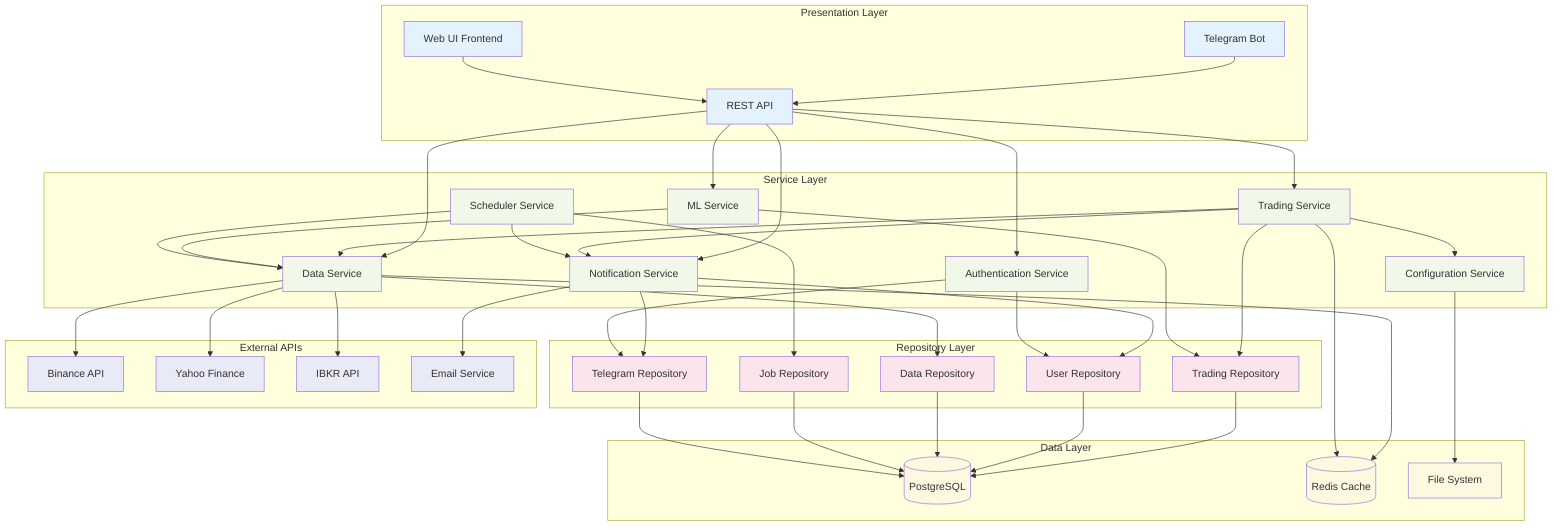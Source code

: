 graph TB
    subgraph "Presentation Layer"
        TG_BOT[Telegram Bot]
        WEB_UI[Web UI Frontend]
        REST_API[REST API]
    end
    
    subgraph "Service Layer"
        TRADE_SVC[Trading Service]
        DATA_SVC[Data Service]
        ML_SVC[ML Service]
        NOTIF_SVC[Notification Service]
        SCHED_SVC[Scheduler Service]
        CONFIG_SVC[Configuration Service]
        AUTH_SVC[Authentication Service]
    end
    
    subgraph "Repository Layer"
        TRADE_REPO[Trading Repository]
        USER_REPO[User Repository]
        DATA_REPO[Data Repository]
        JOB_REPO[Job Repository]
        TG_REPO[Telegram Repository]
    end
    
    subgraph "Data Layer"
        POSTGRES[(PostgreSQL)]
        REDIS[(Redis Cache)]
        FILES[File System]
    end
    
    subgraph "External APIs"
        BINANCE_API[Binance API]
        YAHOO_API[Yahoo Finance]
        IBKR_API[IBKR API]
        EMAIL_API[Email Service]
    end
    
    TG_BOT --> REST_API
    WEB_UI --> REST_API
    
    REST_API --> AUTH_SVC
    REST_API --> TRADE_SVC
    REST_API --> DATA_SVC
    REST_API --> ML_SVC
    REST_API --> NOTIF_SVC
    
    TRADE_SVC --> TRADE_REPO
    TRADE_SVC --> DATA_SVC
    TRADE_SVC --> NOTIF_SVC
    TRADE_SVC --> CONFIG_SVC
    
    DATA_SVC --> DATA_REPO
    DATA_SVC --> BINANCE_API
    DATA_SVC --> YAHOO_API
    DATA_SVC --> IBKR_API
    
    ML_SVC --> DATA_SVC
    ML_SVC --> TRADE_REPO
    
    NOTIF_SVC --> USER_REPO
    NOTIF_SVC --> TG_REPO
    NOTIF_SVC --> EMAIL_API
    
    SCHED_SVC --> JOB_REPO
    SCHED_SVC --> NOTIF_SVC
    SCHED_SVC --> DATA_SVC
    
    AUTH_SVC --> USER_REPO
    AUTH_SVC --> TG_REPO
    
    CONFIG_SVC --> FILES
    
    TRADE_REPO --> POSTGRES
    USER_REPO --> POSTGRES
    DATA_REPO --> POSTGRES
    JOB_REPO --> POSTGRES
    TG_REPO --> POSTGRES
    
    DATA_SVC --> REDIS
    TRADE_SVC --> REDIS
    
    classDef presentation fill:#e3f2fd
    classDef service fill:#f1f8e9
    classDef repository fill:#fce4ec
    classDef data fill:#fff8e1
    classDef external fill:#e8eaf6
    
    class TG_BOT,WEB_UI,REST_API presentation
    class TRADE_SVC,DATA_SVC,ML_SVC,NOTIF_SVC,SCHED_SVC,CONFIG_SVC,AUTH_SVC service
    class TRADE_REPO,USER_REPO,DATA_REPO,JOB_REPO,TG_REPO repository
    class POSTGRES,REDIS,FILES data
    class BINANCE_API,YAHOO_API,IBKR_API,EMAIL_API external